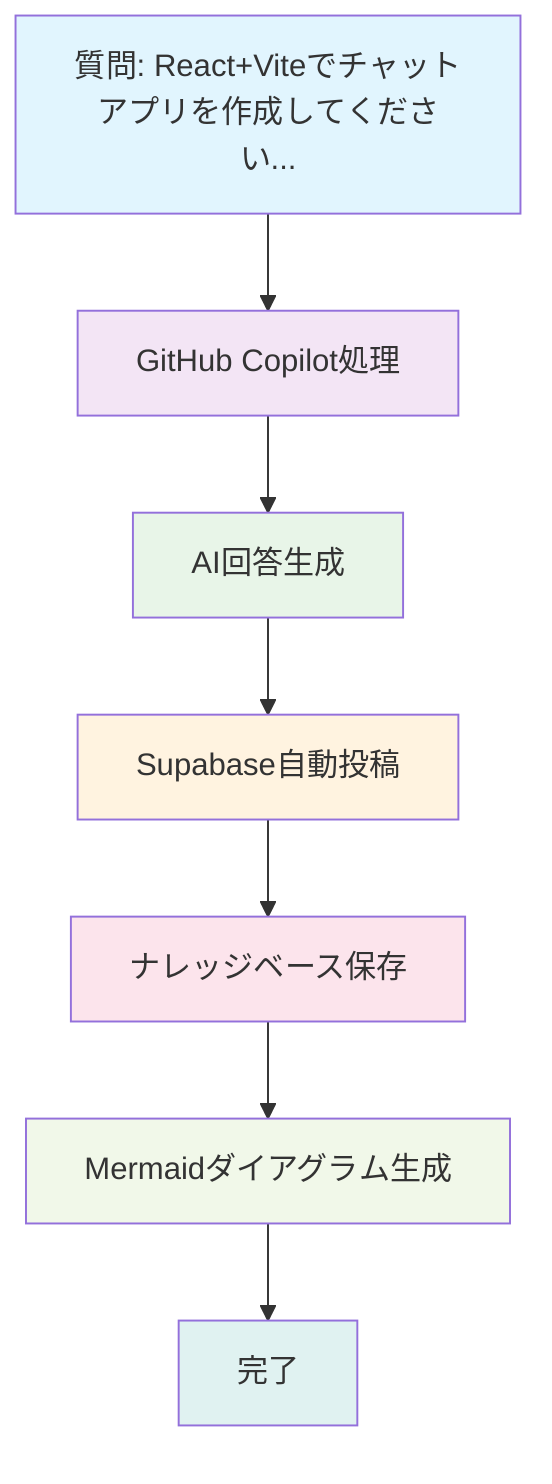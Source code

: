 flowchart TD
    A[質問: React+Viteでチャットアプリを作成してください...] --> B[GitHub Copilot処理]
    B --> C[AI回答生成]
    C --> D[Supabase自動投稿]
    D --> E[ナレッジベース保存]
    E --> F[Mermaidダイアグラム生成]
    F --> G[完了]
    
    style A fill:#e1f5fe
    style B fill:#f3e5f5
    style C fill:#e8f5e8
    style D fill:#fff3e0
    style E fill:#fce4ec
    style F fill:#f1f8e9
    style G fill:#e0f2f1